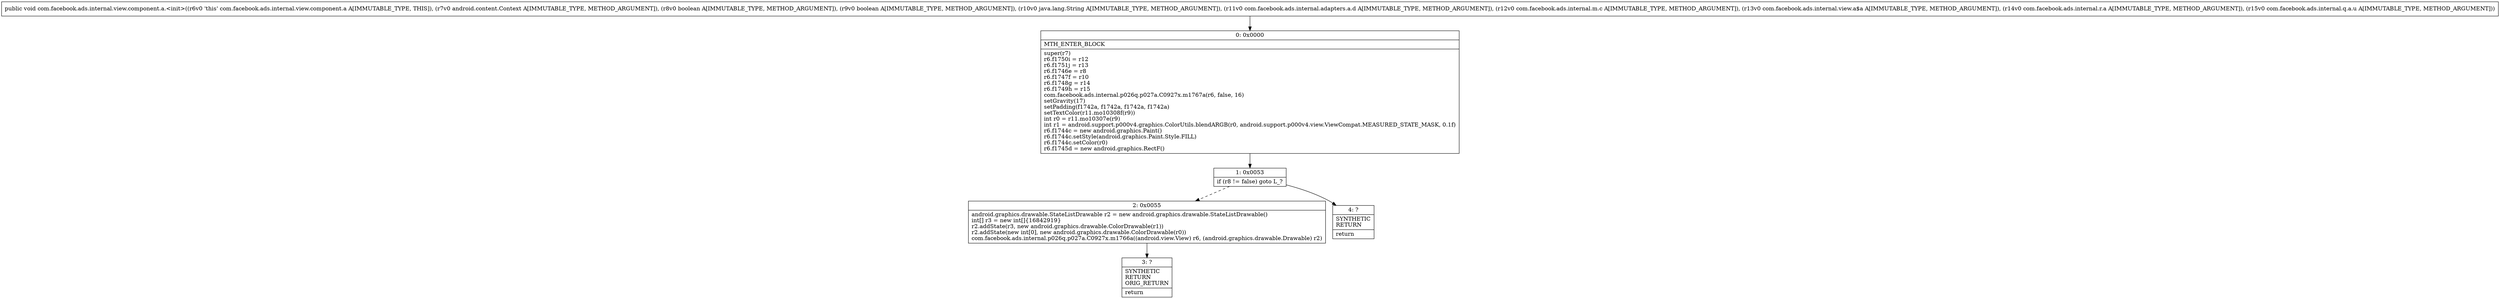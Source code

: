 digraph "CFG forcom.facebook.ads.internal.view.component.a.\<init\>(Landroid\/content\/Context;ZZLjava\/lang\/String;Lcom\/facebook\/ads\/internal\/adapters\/a\/d;Lcom\/facebook\/ads\/internal\/m\/c;Lcom\/facebook\/ads\/internal\/view\/a$a;Lcom\/facebook\/ads\/internal\/r\/a;Lcom\/facebook\/ads\/internal\/q\/a\/u;)V" {
Node_0 [shape=record,label="{0\:\ 0x0000|MTH_ENTER_BLOCK\l|super(r7)\lr6.f1750i = r12\lr6.f1751j = r13\lr6.f1746e = r8\lr6.f1747f = r10\lr6.f1748g = r14\lr6.f1749h = r15\lcom.facebook.ads.internal.p026q.p027a.C0927x.m1767a(r6, false, 16)\lsetGravity(17)\lsetPadding(f1742a, f1742a, f1742a, f1742a)\lsetTextColor(r11.mo10308f(r9))\lint r0 = r11.mo10307e(r9)\lint r1 = android.support.p000v4.graphics.ColorUtils.blendARGB(r0, android.support.p000v4.view.ViewCompat.MEASURED_STATE_MASK, 0.1f)\lr6.f1744c = new android.graphics.Paint()\lr6.f1744c.setStyle(android.graphics.Paint.Style.FILL)\lr6.f1744c.setColor(r0)\lr6.f1745d = new android.graphics.RectF()\l}"];
Node_1 [shape=record,label="{1\:\ 0x0053|if (r8 != false) goto L_?\l}"];
Node_2 [shape=record,label="{2\:\ 0x0055|android.graphics.drawable.StateListDrawable r2 = new android.graphics.drawable.StateListDrawable()\lint[] r3 = new int[]\{16842919\}\lr2.addState(r3, new android.graphics.drawable.ColorDrawable(r1))\lr2.addState(new int[0], new android.graphics.drawable.ColorDrawable(r0))\lcom.facebook.ads.internal.p026q.p027a.C0927x.m1766a((android.view.View) r6, (android.graphics.drawable.Drawable) r2)\l}"];
Node_3 [shape=record,label="{3\:\ ?|SYNTHETIC\lRETURN\lORIG_RETURN\l|return\l}"];
Node_4 [shape=record,label="{4\:\ ?|SYNTHETIC\lRETURN\l|return\l}"];
MethodNode[shape=record,label="{public void com.facebook.ads.internal.view.component.a.\<init\>((r6v0 'this' com.facebook.ads.internal.view.component.a A[IMMUTABLE_TYPE, THIS]), (r7v0 android.content.Context A[IMMUTABLE_TYPE, METHOD_ARGUMENT]), (r8v0 boolean A[IMMUTABLE_TYPE, METHOD_ARGUMENT]), (r9v0 boolean A[IMMUTABLE_TYPE, METHOD_ARGUMENT]), (r10v0 java.lang.String A[IMMUTABLE_TYPE, METHOD_ARGUMENT]), (r11v0 com.facebook.ads.internal.adapters.a.d A[IMMUTABLE_TYPE, METHOD_ARGUMENT]), (r12v0 com.facebook.ads.internal.m.c A[IMMUTABLE_TYPE, METHOD_ARGUMENT]), (r13v0 com.facebook.ads.internal.view.a$a A[IMMUTABLE_TYPE, METHOD_ARGUMENT]), (r14v0 com.facebook.ads.internal.r.a A[IMMUTABLE_TYPE, METHOD_ARGUMENT]), (r15v0 com.facebook.ads.internal.q.a.u A[IMMUTABLE_TYPE, METHOD_ARGUMENT])) }"];
MethodNode -> Node_0;
Node_0 -> Node_1;
Node_1 -> Node_2[style=dashed];
Node_1 -> Node_4;
Node_2 -> Node_3;
}


